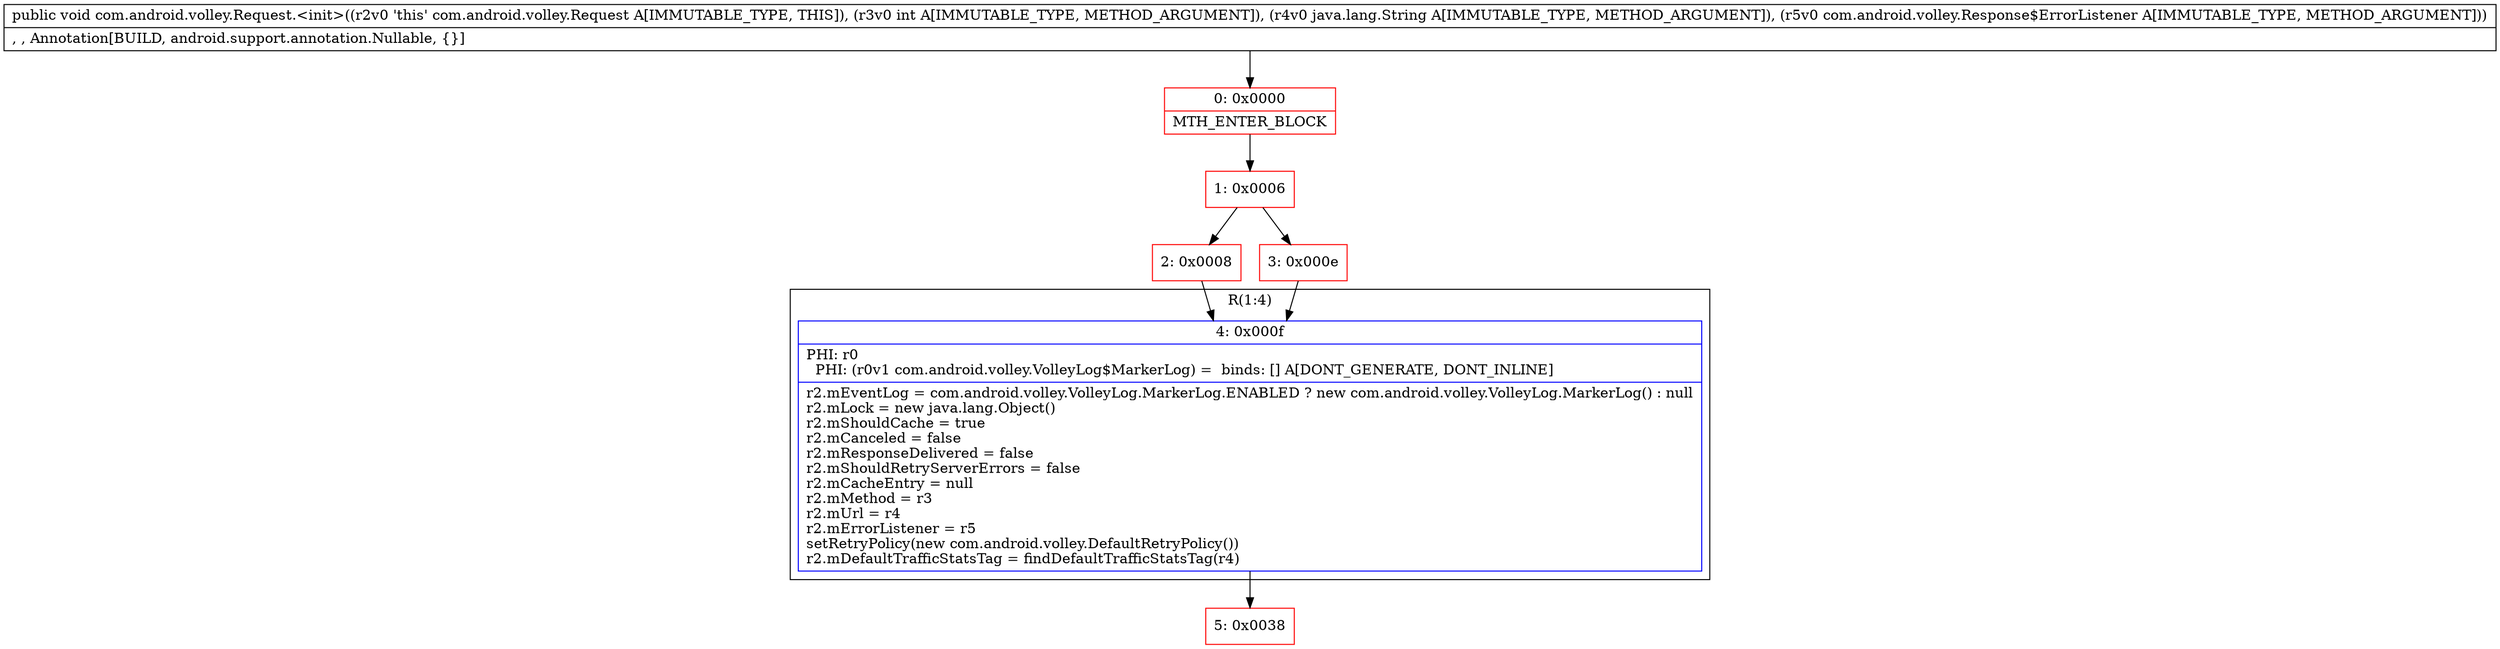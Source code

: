 digraph "CFG forcom.android.volley.Request.\<init\>(ILjava\/lang\/String;Lcom\/android\/volley\/Response$ErrorListener;)V" {
subgraph cluster_Region_937438777 {
label = "R(1:4)";
node [shape=record,color=blue];
Node_4 [shape=record,label="{4\:\ 0x000f|PHI: r0 \l  PHI: (r0v1 com.android.volley.VolleyLog$MarkerLog) =  binds: [] A[DONT_GENERATE, DONT_INLINE]\l|r2.mEventLog = com.android.volley.VolleyLog.MarkerLog.ENABLED ? new com.android.volley.VolleyLog.MarkerLog() : null\lr2.mLock = new java.lang.Object()\lr2.mShouldCache = true\lr2.mCanceled = false\lr2.mResponseDelivered = false\lr2.mShouldRetryServerErrors = false\lr2.mCacheEntry = null\lr2.mMethod = r3\lr2.mUrl = r4\lr2.mErrorListener = r5\lsetRetryPolicy(new com.android.volley.DefaultRetryPolicy())\lr2.mDefaultTrafficStatsTag = findDefaultTrafficStatsTag(r4)\l}"];
}
Node_0 [shape=record,color=red,label="{0\:\ 0x0000|MTH_ENTER_BLOCK\l}"];
Node_1 [shape=record,color=red,label="{1\:\ 0x0006}"];
Node_2 [shape=record,color=red,label="{2\:\ 0x0008}"];
Node_3 [shape=record,color=red,label="{3\:\ 0x000e}"];
Node_5 [shape=record,color=red,label="{5\:\ 0x0038}"];
MethodNode[shape=record,label="{public void com.android.volley.Request.\<init\>((r2v0 'this' com.android.volley.Request A[IMMUTABLE_TYPE, THIS]), (r3v0 int A[IMMUTABLE_TYPE, METHOD_ARGUMENT]), (r4v0 java.lang.String A[IMMUTABLE_TYPE, METHOD_ARGUMENT]), (r5v0 com.android.volley.Response$ErrorListener A[IMMUTABLE_TYPE, METHOD_ARGUMENT]))  | , , Annotation[BUILD, android.support.annotation.Nullable, \{\}]\l}"];
MethodNode -> Node_0;
Node_4 -> Node_5;
Node_0 -> Node_1;
Node_1 -> Node_2;
Node_1 -> Node_3;
Node_2 -> Node_4;
Node_3 -> Node_4;
}

